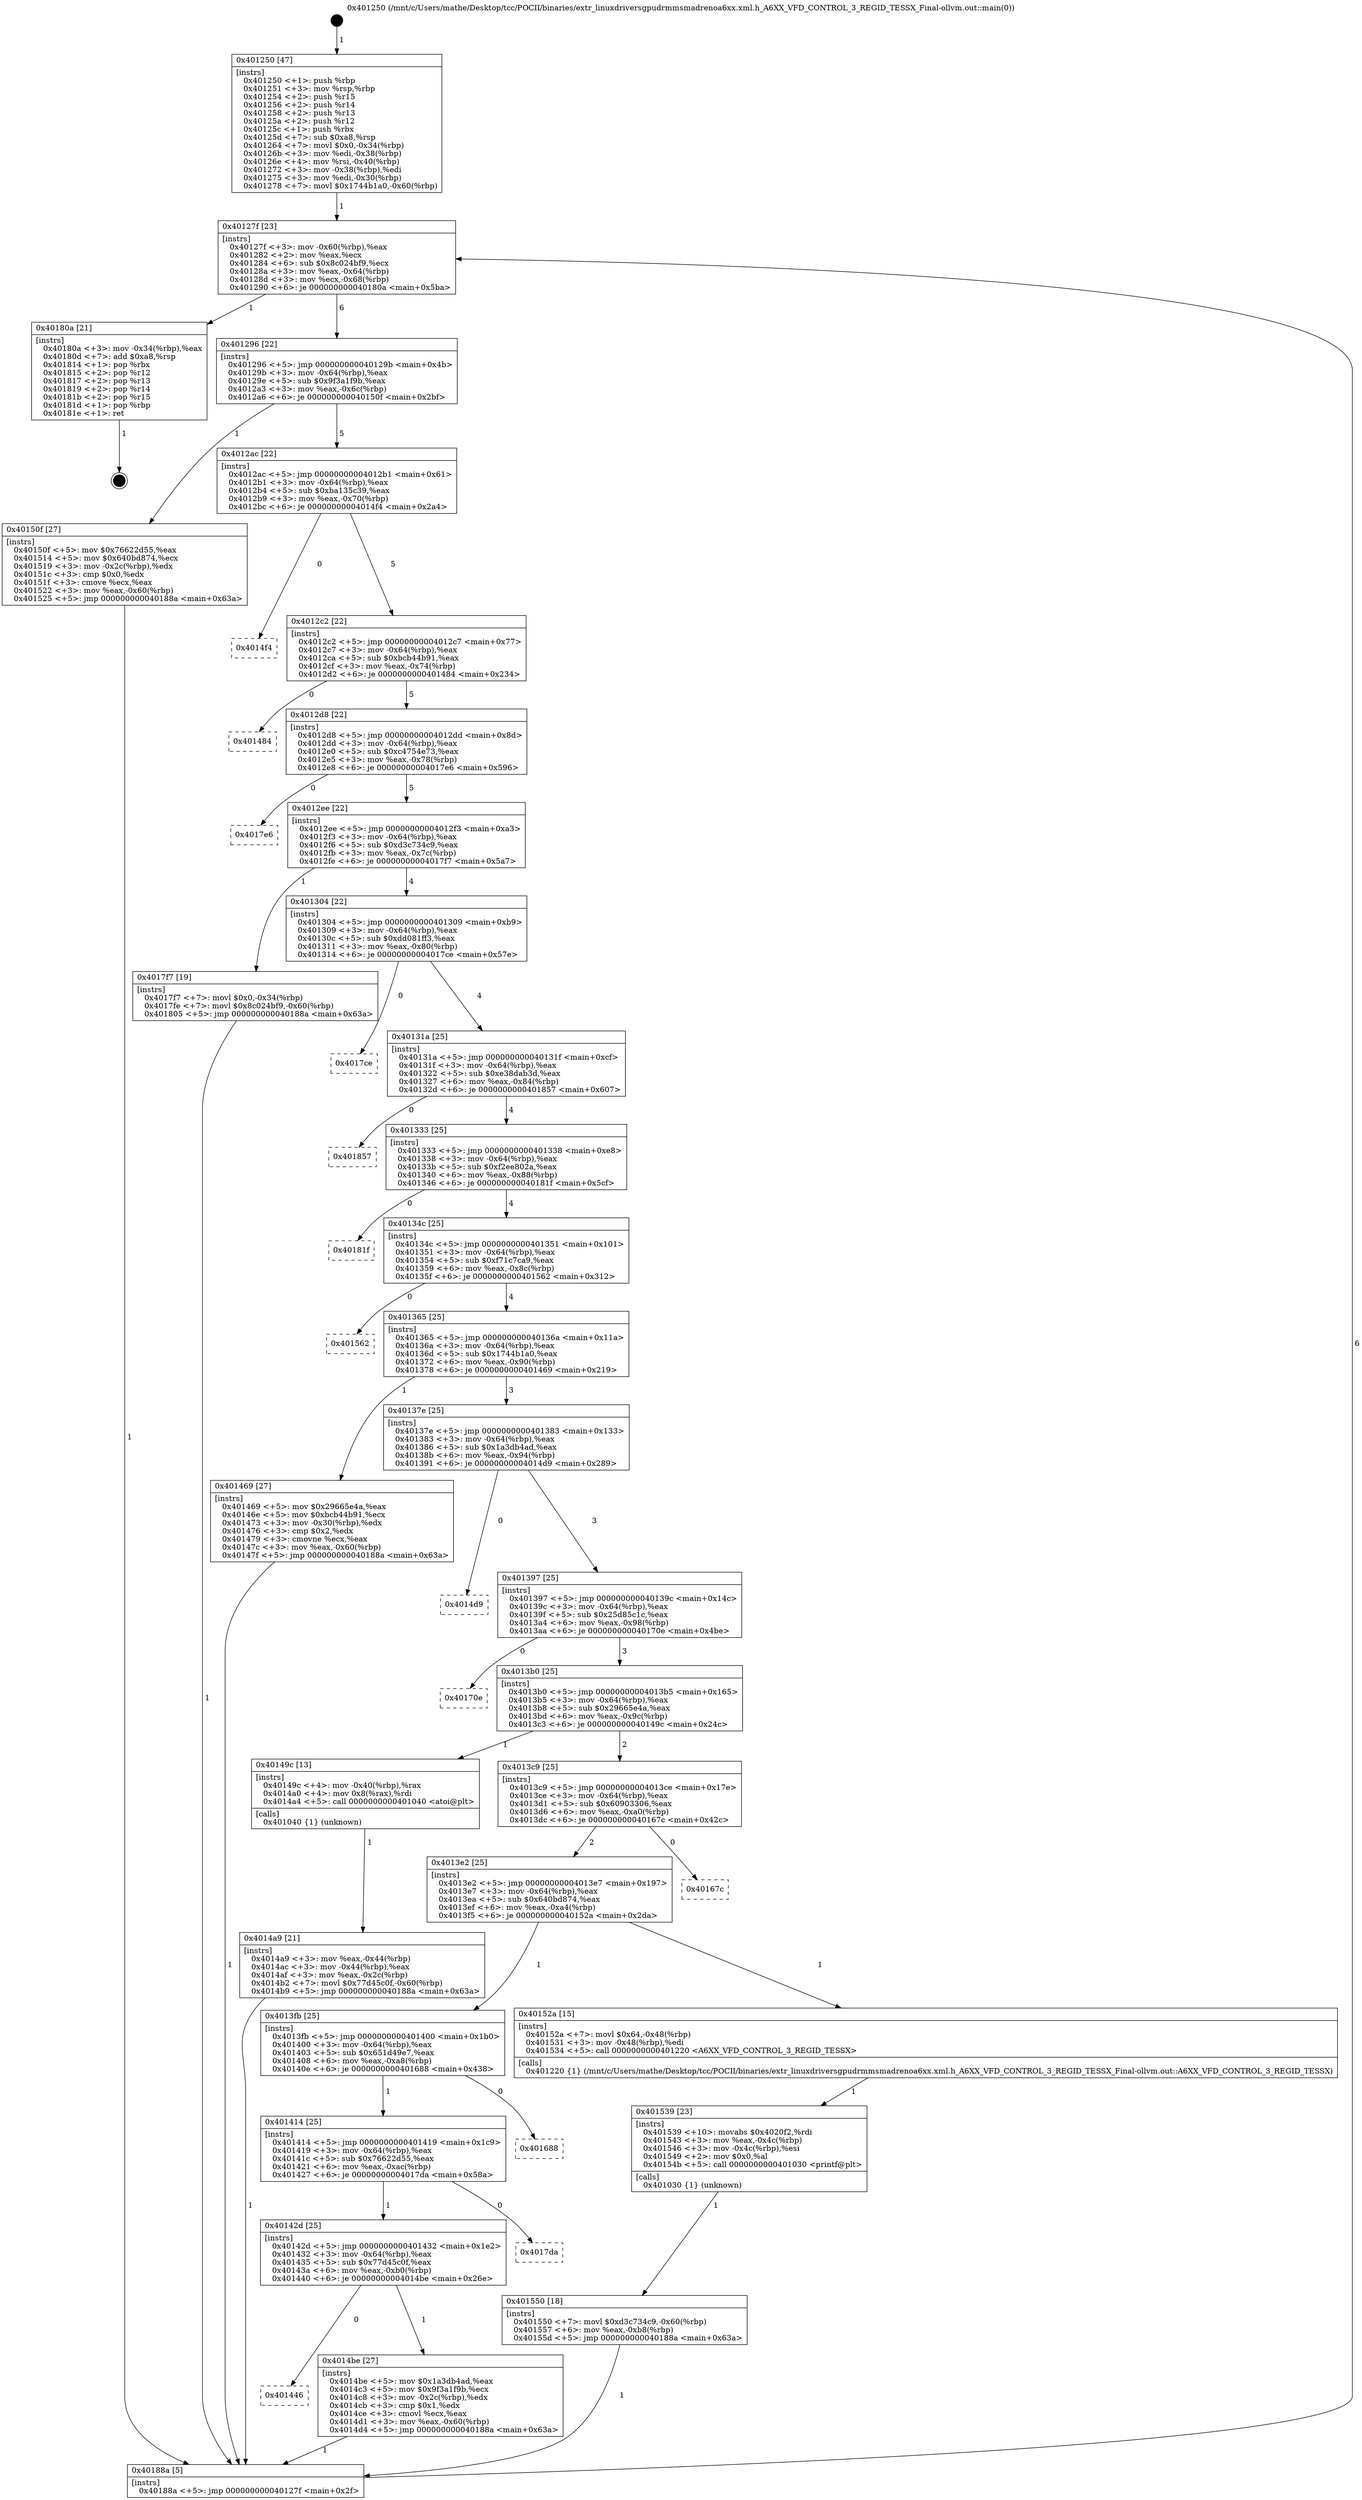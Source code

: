 digraph "0x401250" {
  label = "0x401250 (/mnt/c/Users/mathe/Desktop/tcc/POCII/binaries/extr_linuxdriversgpudrmmsmadrenoa6xx.xml.h_A6XX_VFD_CONTROL_3_REGID_TESSX_Final-ollvm.out::main(0))"
  labelloc = "t"
  node[shape=record]

  Entry [label="",width=0.3,height=0.3,shape=circle,fillcolor=black,style=filled]
  "0x40127f" [label="{
     0x40127f [23]\l
     | [instrs]\l
     &nbsp;&nbsp;0x40127f \<+3\>: mov -0x60(%rbp),%eax\l
     &nbsp;&nbsp;0x401282 \<+2\>: mov %eax,%ecx\l
     &nbsp;&nbsp;0x401284 \<+6\>: sub $0x8c024bf9,%ecx\l
     &nbsp;&nbsp;0x40128a \<+3\>: mov %eax,-0x64(%rbp)\l
     &nbsp;&nbsp;0x40128d \<+3\>: mov %ecx,-0x68(%rbp)\l
     &nbsp;&nbsp;0x401290 \<+6\>: je 000000000040180a \<main+0x5ba\>\l
  }"]
  "0x40180a" [label="{
     0x40180a [21]\l
     | [instrs]\l
     &nbsp;&nbsp;0x40180a \<+3\>: mov -0x34(%rbp),%eax\l
     &nbsp;&nbsp;0x40180d \<+7\>: add $0xa8,%rsp\l
     &nbsp;&nbsp;0x401814 \<+1\>: pop %rbx\l
     &nbsp;&nbsp;0x401815 \<+2\>: pop %r12\l
     &nbsp;&nbsp;0x401817 \<+2\>: pop %r13\l
     &nbsp;&nbsp;0x401819 \<+2\>: pop %r14\l
     &nbsp;&nbsp;0x40181b \<+2\>: pop %r15\l
     &nbsp;&nbsp;0x40181d \<+1\>: pop %rbp\l
     &nbsp;&nbsp;0x40181e \<+1\>: ret\l
  }"]
  "0x401296" [label="{
     0x401296 [22]\l
     | [instrs]\l
     &nbsp;&nbsp;0x401296 \<+5\>: jmp 000000000040129b \<main+0x4b\>\l
     &nbsp;&nbsp;0x40129b \<+3\>: mov -0x64(%rbp),%eax\l
     &nbsp;&nbsp;0x40129e \<+5\>: sub $0x9f3a1f9b,%eax\l
     &nbsp;&nbsp;0x4012a3 \<+3\>: mov %eax,-0x6c(%rbp)\l
     &nbsp;&nbsp;0x4012a6 \<+6\>: je 000000000040150f \<main+0x2bf\>\l
  }"]
  Exit [label="",width=0.3,height=0.3,shape=circle,fillcolor=black,style=filled,peripheries=2]
  "0x40150f" [label="{
     0x40150f [27]\l
     | [instrs]\l
     &nbsp;&nbsp;0x40150f \<+5\>: mov $0x76622d55,%eax\l
     &nbsp;&nbsp;0x401514 \<+5\>: mov $0x640bd874,%ecx\l
     &nbsp;&nbsp;0x401519 \<+3\>: mov -0x2c(%rbp),%edx\l
     &nbsp;&nbsp;0x40151c \<+3\>: cmp $0x0,%edx\l
     &nbsp;&nbsp;0x40151f \<+3\>: cmove %ecx,%eax\l
     &nbsp;&nbsp;0x401522 \<+3\>: mov %eax,-0x60(%rbp)\l
     &nbsp;&nbsp;0x401525 \<+5\>: jmp 000000000040188a \<main+0x63a\>\l
  }"]
  "0x4012ac" [label="{
     0x4012ac [22]\l
     | [instrs]\l
     &nbsp;&nbsp;0x4012ac \<+5\>: jmp 00000000004012b1 \<main+0x61\>\l
     &nbsp;&nbsp;0x4012b1 \<+3\>: mov -0x64(%rbp),%eax\l
     &nbsp;&nbsp;0x4012b4 \<+5\>: sub $0xba135c39,%eax\l
     &nbsp;&nbsp;0x4012b9 \<+3\>: mov %eax,-0x70(%rbp)\l
     &nbsp;&nbsp;0x4012bc \<+6\>: je 00000000004014f4 \<main+0x2a4\>\l
  }"]
  "0x401550" [label="{
     0x401550 [18]\l
     | [instrs]\l
     &nbsp;&nbsp;0x401550 \<+7\>: movl $0xd3c734c9,-0x60(%rbp)\l
     &nbsp;&nbsp;0x401557 \<+6\>: mov %eax,-0xb8(%rbp)\l
     &nbsp;&nbsp;0x40155d \<+5\>: jmp 000000000040188a \<main+0x63a\>\l
  }"]
  "0x4014f4" [label="{
     0x4014f4\l
  }", style=dashed]
  "0x4012c2" [label="{
     0x4012c2 [22]\l
     | [instrs]\l
     &nbsp;&nbsp;0x4012c2 \<+5\>: jmp 00000000004012c7 \<main+0x77\>\l
     &nbsp;&nbsp;0x4012c7 \<+3\>: mov -0x64(%rbp),%eax\l
     &nbsp;&nbsp;0x4012ca \<+5\>: sub $0xbcb44b91,%eax\l
     &nbsp;&nbsp;0x4012cf \<+3\>: mov %eax,-0x74(%rbp)\l
     &nbsp;&nbsp;0x4012d2 \<+6\>: je 0000000000401484 \<main+0x234\>\l
  }"]
  "0x401539" [label="{
     0x401539 [23]\l
     | [instrs]\l
     &nbsp;&nbsp;0x401539 \<+10\>: movabs $0x4020f2,%rdi\l
     &nbsp;&nbsp;0x401543 \<+3\>: mov %eax,-0x4c(%rbp)\l
     &nbsp;&nbsp;0x401546 \<+3\>: mov -0x4c(%rbp),%esi\l
     &nbsp;&nbsp;0x401549 \<+2\>: mov $0x0,%al\l
     &nbsp;&nbsp;0x40154b \<+5\>: call 0000000000401030 \<printf@plt\>\l
     | [calls]\l
     &nbsp;&nbsp;0x401030 \{1\} (unknown)\l
  }"]
  "0x401484" [label="{
     0x401484\l
  }", style=dashed]
  "0x4012d8" [label="{
     0x4012d8 [22]\l
     | [instrs]\l
     &nbsp;&nbsp;0x4012d8 \<+5\>: jmp 00000000004012dd \<main+0x8d\>\l
     &nbsp;&nbsp;0x4012dd \<+3\>: mov -0x64(%rbp),%eax\l
     &nbsp;&nbsp;0x4012e0 \<+5\>: sub $0xc4754e73,%eax\l
     &nbsp;&nbsp;0x4012e5 \<+3\>: mov %eax,-0x78(%rbp)\l
     &nbsp;&nbsp;0x4012e8 \<+6\>: je 00000000004017e6 \<main+0x596\>\l
  }"]
  "0x401446" [label="{
     0x401446\l
  }", style=dashed]
  "0x4017e6" [label="{
     0x4017e6\l
  }", style=dashed]
  "0x4012ee" [label="{
     0x4012ee [22]\l
     | [instrs]\l
     &nbsp;&nbsp;0x4012ee \<+5\>: jmp 00000000004012f3 \<main+0xa3\>\l
     &nbsp;&nbsp;0x4012f3 \<+3\>: mov -0x64(%rbp),%eax\l
     &nbsp;&nbsp;0x4012f6 \<+5\>: sub $0xd3c734c9,%eax\l
     &nbsp;&nbsp;0x4012fb \<+3\>: mov %eax,-0x7c(%rbp)\l
     &nbsp;&nbsp;0x4012fe \<+6\>: je 00000000004017f7 \<main+0x5a7\>\l
  }"]
  "0x4014be" [label="{
     0x4014be [27]\l
     | [instrs]\l
     &nbsp;&nbsp;0x4014be \<+5\>: mov $0x1a3db4ad,%eax\l
     &nbsp;&nbsp;0x4014c3 \<+5\>: mov $0x9f3a1f9b,%ecx\l
     &nbsp;&nbsp;0x4014c8 \<+3\>: mov -0x2c(%rbp),%edx\l
     &nbsp;&nbsp;0x4014cb \<+3\>: cmp $0x1,%edx\l
     &nbsp;&nbsp;0x4014ce \<+3\>: cmovl %ecx,%eax\l
     &nbsp;&nbsp;0x4014d1 \<+3\>: mov %eax,-0x60(%rbp)\l
     &nbsp;&nbsp;0x4014d4 \<+5\>: jmp 000000000040188a \<main+0x63a\>\l
  }"]
  "0x4017f7" [label="{
     0x4017f7 [19]\l
     | [instrs]\l
     &nbsp;&nbsp;0x4017f7 \<+7\>: movl $0x0,-0x34(%rbp)\l
     &nbsp;&nbsp;0x4017fe \<+7\>: movl $0x8c024bf9,-0x60(%rbp)\l
     &nbsp;&nbsp;0x401805 \<+5\>: jmp 000000000040188a \<main+0x63a\>\l
  }"]
  "0x401304" [label="{
     0x401304 [22]\l
     | [instrs]\l
     &nbsp;&nbsp;0x401304 \<+5\>: jmp 0000000000401309 \<main+0xb9\>\l
     &nbsp;&nbsp;0x401309 \<+3\>: mov -0x64(%rbp),%eax\l
     &nbsp;&nbsp;0x40130c \<+5\>: sub $0xdd081ff3,%eax\l
     &nbsp;&nbsp;0x401311 \<+3\>: mov %eax,-0x80(%rbp)\l
     &nbsp;&nbsp;0x401314 \<+6\>: je 00000000004017ce \<main+0x57e\>\l
  }"]
  "0x40142d" [label="{
     0x40142d [25]\l
     | [instrs]\l
     &nbsp;&nbsp;0x40142d \<+5\>: jmp 0000000000401432 \<main+0x1e2\>\l
     &nbsp;&nbsp;0x401432 \<+3\>: mov -0x64(%rbp),%eax\l
     &nbsp;&nbsp;0x401435 \<+5\>: sub $0x77d45c0f,%eax\l
     &nbsp;&nbsp;0x40143a \<+6\>: mov %eax,-0xb0(%rbp)\l
     &nbsp;&nbsp;0x401440 \<+6\>: je 00000000004014be \<main+0x26e\>\l
  }"]
  "0x4017ce" [label="{
     0x4017ce\l
  }", style=dashed]
  "0x40131a" [label="{
     0x40131a [25]\l
     | [instrs]\l
     &nbsp;&nbsp;0x40131a \<+5\>: jmp 000000000040131f \<main+0xcf\>\l
     &nbsp;&nbsp;0x40131f \<+3\>: mov -0x64(%rbp),%eax\l
     &nbsp;&nbsp;0x401322 \<+5\>: sub $0xe38dab3d,%eax\l
     &nbsp;&nbsp;0x401327 \<+6\>: mov %eax,-0x84(%rbp)\l
     &nbsp;&nbsp;0x40132d \<+6\>: je 0000000000401857 \<main+0x607\>\l
  }"]
  "0x4017da" [label="{
     0x4017da\l
  }", style=dashed]
  "0x401857" [label="{
     0x401857\l
  }", style=dashed]
  "0x401333" [label="{
     0x401333 [25]\l
     | [instrs]\l
     &nbsp;&nbsp;0x401333 \<+5\>: jmp 0000000000401338 \<main+0xe8\>\l
     &nbsp;&nbsp;0x401338 \<+3\>: mov -0x64(%rbp),%eax\l
     &nbsp;&nbsp;0x40133b \<+5\>: sub $0xf2ee802a,%eax\l
     &nbsp;&nbsp;0x401340 \<+6\>: mov %eax,-0x88(%rbp)\l
     &nbsp;&nbsp;0x401346 \<+6\>: je 000000000040181f \<main+0x5cf\>\l
  }"]
  "0x401414" [label="{
     0x401414 [25]\l
     | [instrs]\l
     &nbsp;&nbsp;0x401414 \<+5\>: jmp 0000000000401419 \<main+0x1c9\>\l
     &nbsp;&nbsp;0x401419 \<+3\>: mov -0x64(%rbp),%eax\l
     &nbsp;&nbsp;0x40141c \<+5\>: sub $0x76622d55,%eax\l
     &nbsp;&nbsp;0x401421 \<+6\>: mov %eax,-0xac(%rbp)\l
     &nbsp;&nbsp;0x401427 \<+6\>: je 00000000004017da \<main+0x58a\>\l
  }"]
  "0x40181f" [label="{
     0x40181f\l
  }", style=dashed]
  "0x40134c" [label="{
     0x40134c [25]\l
     | [instrs]\l
     &nbsp;&nbsp;0x40134c \<+5\>: jmp 0000000000401351 \<main+0x101\>\l
     &nbsp;&nbsp;0x401351 \<+3\>: mov -0x64(%rbp),%eax\l
     &nbsp;&nbsp;0x401354 \<+5\>: sub $0xf71c7ca9,%eax\l
     &nbsp;&nbsp;0x401359 \<+6\>: mov %eax,-0x8c(%rbp)\l
     &nbsp;&nbsp;0x40135f \<+6\>: je 0000000000401562 \<main+0x312\>\l
  }"]
  "0x401688" [label="{
     0x401688\l
  }", style=dashed]
  "0x401562" [label="{
     0x401562\l
  }", style=dashed]
  "0x401365" [label="{
     0x401365 [25]\l
     | [instrs]\l
     &nbsp;&nbsp;0x401365 \<+5\>: jmp 000000000040136a \<main+0x11a\>\l
     &nbsp;&nbsp;0x40136a \<+3\>: mov -0x64(%rbp),%eax\l
     &nbsp;&nbsp;0x40136d \<+5\>: sub $0x1744b1a0,%eax\l
     &nbsp;&nbsp;0x401372 \<+6\>: mov %eax,-0x90(%rbp)\l
     &nbsp;&nbsp;0x401378 \<+6\>: je 0000000000401469 \<main+0x219\>\l
  }"]
  "0x4013fb" [label="{
     0x4013fb [25]\l
     | [instrs]\l
     &nbsp;&nbsp;0x4013fb \<+5\>: jmp 0000000000401400 \<main+0x1b0\>\l
     &nbsp;&nbsp;0x401400 \<+3\>: mov -0x64(%rbp),%eax\l
     &nbsp;&nbsp;0x401403 \<+5\>: sub $0x651d49e7,%eax\l
     &nbsp;&nbsp;0x401408 \<+6\>: mov %eax,-0xa8(%rbp)\l
     &nbsp;&nbsp;0x40140e \<+6\>: je 0000000000401688 \<main+0x438\>\l
  }"]
  "0x401469" [label="{
     0x401469 [27]\l
     | [instrs]\l
     &nbsp;&nbsp;0x401469 \<+5\>: mov $0x29665e4a,%eax\l
     &nbsp;&nbsp;0x40146e \<+5\>: mov $0xbcb44b91,%ecx\l
     &nbsp;&nbsp;0x401473 \<+3\>: mov -0x30(%rbp),%edx\l
     &nbsp;&nbsp;0x401476 \<+3\>: cmp $0x2,%edx\l
     &nbsp;&nbsp;0x401479 \<+3\>: cmovne %ecx,%eax\l
     &nbsp;&nbsp;0x40147c \<+3\>: mov %eax,-0x60(%rbp)\l
     &nbsp;&nbsp;0x40147f \<+5\>: jmp 000000000040188a \<main+0x63a\>\l
  }"]
  "0x40137e" [label="{
     0x40137e [25]\l
     | [instrs]\l
     &nbsp;&nbsp;0x40137e \<+5\>: jmp 0000000000401383 \<main+0x133\>\l
     &nbsp;&nbsp;0x401383 \<+3\>: mov -0x64(%rbp),%eax\l
     &nbsp;&nbsp;0x401386 \<+5\>: sub $0x1a3db4ad,%eax\l
     &nbsp;&nbsp;0x40138b \<+6\>: mov %eax,-0x94(%rbp)\l
     &nbsp;&nbsp;0x401391 \<+6\>: je 00000000004014d9 \<main+0x289\>\l
  }"]
  "0x40188a" [label="{
     0x40188a [5]\l
     | [instrs]\l
     &nbsp;&nbsp;0x40188a \<+5\>: jmp 000000000040127f \<main+0x2f\>\l
  }"]
  "0x401250" [label="{
     0x401250 [47]\l
     | [instrs]\l
     &nbsp;&nbsp;0x401250 \<+1\>: push %rbp\l
     &nbsp;&nbsp;0x401251 \<+3\>: mov %rsp,%rbp\l
     &nbsp;&nbsp;0x401254 \<+2\>: push %r15\l
     &nbsp;&nbsp;0x401256 \<+2\>: push %r14\l
     &nbsp;&nbsp;0x401258 \<+2\>: push %r13\l
     &nbsp;&nbsp;0x40125a \<+2\>: push %r12\l
     &nbsp;&nbsp;0x40125c \<+1\>: push %rbx\l
     &nbsp;&nbsp;0x40125d \<+7\>: sub $0xa8,%rsp\l
     &nbsp;&nbsp;0x401264 \<+7\>: movl $0x0,-0x34(%rbp)\l
     &nbsp;&nbsp;0x40126b \<+3\>: mov %edi,-0x38(%rbp)\l
     &nbsp;&nbsp;0x40126e \<+4\>: mov %rsi,-0x40(%rbp)\l
     &nbsp;&nbsp;0x401272 \<+3\>: mov -0x38(%rbp),%edi\l
     &nbsp;&nbsp;0x401275 \<+3\>: mov %edi,-0x30(%rbp)\l
     &nbsp;&nbsp;0x401278 \<+7\>: movl $0x1744b1a0,-0x60(%rbp)\l
  }"]
  "0x40152a" [label="{
     0x40152a [15]\l
     | [instrs]\l
     &nbsp;&nbsp;0x40152a \<+7\>: movl $0x64,-0x48(%rbp)\l
     &nbsp;&nbsp;0x401531 \<+3\>: mov -0x48(%rbp),%edi\l
     &nbsp;&nbsp;0x401534 \<+5\>: call 0000000000401220 \<A6XX_VFD_CONTROL_3_REGID_TESSX\>\l
     | [calls]\l
     &nbsp;&nbsp;0x401220 \{1\} (/mnt/c/Users/mathe/Desktop/tcc/POCII/binaries/extr_linuxdriversgpudrmmsmadrenoa6xx.xml.h_A6XX_VFD_CONTROL_3_REGID_TESSX_Final-ollvm.out::A6XX_VFD_CONTROL_3_REGID_TESSX)\l
  }"]
  "0x4014d9" [label="{
     0x4014d9\l
  }", style=dashed]
  "0x401397" [label="{
     0x401397 [25]\l
     | [instrs]\l
     &nbsp;&nbsp;0x401397 \<+5\>: jmp 000000000040139c \<main+0x14c\>\l
     &nbsp;&nbsp;0x40139c \<+3\>: mov -0x64(%rbp),%eax\l
     &nbsp;&nbsp;0x40139f \<+5\>: sub $0x25d85c1c,%eax\l
     &nbsp;&nbsp;0x4013a4 \<+6\>: mov %eax,-0x98(%rbp)\l
     &nbsp;&nbsp;0x4013aa \<+6\>: je 000000000040170e \<main+0x4be\>\l
  }"]
  "0x4013e2" [label="{
     0x4013e2 [25]\l
     | [instrs]\l
     &nbsp;&nbsp;0x4013e2 \<+5\>: jmp 00000000004013e7 \<main+0x197\>\l
     &nbsp;&nbsp;0x4013e7 \<+3\>: mov -0x64(%rbp),%eax\l
     &nbsp;&nbsp;0x4013ea \<+5\>: sub $0x640bd874,%eax\l
     &nbsp;&nbsp;0x4013ef \<+6\>: mov %eax,-0xa4(%rbp)\l
     &nbsp;&nbsp;0x4013f5 \<+6\>: je 000000000040152a \<main+0x2da\>\l
  }"]
  "0x40170e" [label="{
     0x40170e\l
  }", style=dashed]
  "0x4013b0" [label="{
     0x4013b0 [25]\l
     | [instrs]\l
     &nbsp;&nbsp;0x4013b0 \<+5\>: jmp 00000000004013b5 \<main+0x165\>\l
     &nbsp;&nbsp;0x4013b5 \<+3\>: mov -0x64(%rbp),%eax\l
     &nbsp;&nbsp;0x4013b8 \<+5\>: sub $0x29665e4a,%eax\l
     &nbsp;&nbsp;0x4013bd \<+6\>: mov %eax,-0x9c(%rbp)\l
     &nbsp;&nbsp;0x4013c3 \<+6\>: je 000000000040149c \<main+0x24c\>\l
  }"]
  "0x40167c" [label="{
     0x40167c\l
  }", style=dashed]
  "0x40149c" [label="{
     0x40149c [13]\l
     | [instrs]\l
     &nbsp;&nbsp;0x40149c \<+4\>: mov -0x40(%rbp),%rax\l
     &nbsp;&nbsp;0x4014a0 \<+4\>: mov 0x8(%rax),%rdi\l
     &nbsp;&nbsp;0x4014a4 \<+5\>: call 0000000000401040 \<atoi@plt\>\l
     | [calls]\l
     &nbsp;&nbsp;0x401040 \{1\} (unknown)\l
  }"]
  "0x4013c9" [label="{
     0x4013c9 [25]\l
     | [instrs]\l
     &nbsp;&nbsp;0x4013c9 \<+5\>: jmp 00000000004013ce \<main+0x17e\>\l
     &nbsp;&nbsp;0x4013ce \<+3\>: mov -0x64(%rbp),%eax\l
     &nbsp;&nbsp;0x4013d1 \<+5\>: sub $0x60903306,%eax\l
     &nbsp;&nbsp;0x4013d6 \<+6\>: mov %eax,-0xa0(%rbp)\l
     &nbsp;&nbsp;0x4013dc \<+6\>: je 000000000040167c \<main+0x42c\>\l
  }"]
  "0x4014a9" [label="{
     0x4014a9 [21]\l
     | [instrs]\l
     &nbsp;&nbsp;0x4014a9 \<+3\>: mov %eax,-0x44(%rbp)\l
     &nbsp;&nbsp;0x4014ac \<+3\>: mov -0x44(%rbp),%eax\l
     &nbsp;&nbsp;0x4014af \<+3\>: mov %eax,-0x2c(%rbp)\l
     &nbsp;&nbsp;0x4014b2 \<+7\>: movl $0x77d45c0f,-0x60(%rbp)\l
     &nbsp;&nbsp;0x4014b9 \<+5\>: jmp 000000000040188a \<main+0x63a\>\l
  }"]
  Entry -> "0x401250" [label=" 1"]
  "0x40127f" -> "0x40180a" [label=" 1"]
  "0x40127f" -> "0x401296" [label=" 6"]
  "0x40180a" -> Exit [label=" 1"]
  "0x401296" -> "0x40150f" [label=" 1"]
  "0x401296" -> "0x4012ac" [label=" 5"]
  "0x4017f7" -> "0x40188a" [label=" 1"]
  "0x4012ac" -> "0x4014f4" [label=" 0"]
  "0x4012ac" -> "0x4012c2" [label=" 5"]
  "0x401550" -> "0x40188a" [label=" 1"]
  "0x4012c2" -> "0x401484" [label=" 0"]
  "0x4012c2" -> "0x4012d8" [label=" 5"]
  "0x401539" -> "0x401550" [label=" 1"]
  "0x4012d8" -> "0x4017e6" [label=" 0"]
  "0x4012d8" -> "0x4012ee" [label=" 5"]
  "0x40152a" -> "0x401539" [label=" 1"]
  "0x4012ee" -> "0x4017f7" [label=" 1"]
  "0x4012ee" -> "0x401304" [label=" 4"]
  "0x40150f" -> "0x40188a" [label=" 1"]
  "0x401304" -> "0x4017ce" [label=" 0"]
  "0x401304" -> "0x40131a" [label=" 4"]
  "0x40142d" -> "0x401446" [label=" 0"]
  "0x40131a" -> "0x401857" [label=" 0"]
  "0x40131a" -> "0x401333" [label=" 4"]
  "0x40142d" -> "0x4014be" [label=" 1"]
  "0x401333" -> "0x40181f" [label=" 0"]
  "0x401333" -> "0x40134c" [label=" 4"]
  "0x401414" -> "0x40142d" [label=" 1"]
  "0x40134c" -> "0x401562" [label=" 0"]
  "0x40134c" -> "0x401365" [label=" 4"]
  "0x401414" -> "0x4017da" [label=" 0"]
  "0x401365" -> "0x401469" [label=" 1"]
  "0x401365" -> "0x40137e" [label=" 3"]
  "0x401469" -> "0x40188a" [label=" 1"]
  "0x401250" -> "0x40127f" [label=" 1"]
  "0x40188a" -> "0x40127f" [label=" 6"]
  "0x4013fb" -> "0x401414" [label=" 1"]
  "0x40137e" -> "0x4014d9" [label=" 0"]
  "0x40137e" -> "0x401397" [label=" 3"]
  "0x4013fb" -> "0x401688" [label=" 0"]
  "0x401397" -> "0x40170e" [label=" 0"]
  "0x401397" -> "0x4013b0" [label=" 3"]
  "0x4013e2" -> "0x4013fb" [label=" 1"]
  "0x4013b0" -> "0x40149c" [label=" 1"]
  "0x4013b0" -> "0x4013c9" [label=" 2"]
  "0x40149c" -> "0x4014a9" [label=" 1"]
  "0x4014a9" -> "0x40188a" [label=" 1"]
  "0x4013e2" -> "0x40152a" [label=" 1"]
  "0x4013c9" -> "0x40167c" [label=" 0"]
  "0x4013c9" -> "0x4013e2" [label=" 2"]
  "0x4014be" -> "0x40188a" [label=" 1"]
}
